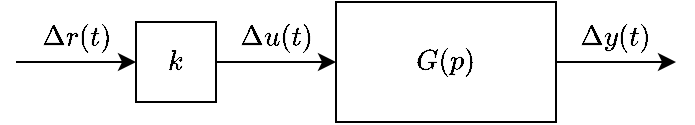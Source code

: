 <mxfile version="20.7.4" type="device"><diagram id="1PW-uXZ6wtYJVZX2MPQo" name="Page-1"><mxGraphModel dx="627" dy="496" grid="1" gridSize="10" guides="1" tooltips="1" connect="1" arrows="1" fold="1" page="1" pageScale="1" pageWidth="850" pageHeight="1100" math="1" shadow="0"><root><mxCell id="0"/><mxCell id="1" parent="0"/><mxCell id="mnBX0CzpeSE6LrrRDXV0-4" style="edgeStyle=orthogonalEdgeStyle;rounded=0;orthogonalLoop=1;jettySize=auto;html=1;entryX=0;entryY=0.5;entryDx=0;entryDy=0;" parent="1" source="mnBX0CzpeSE6LrrRDXV0-1" target="mnBX0CzpeSE6LrrRDXV0-2" edge="1"><mxGeometry relative="1" as="geometry"/></mxCell><mxCell id="mnBX0CzpeSE6LrrRDXV0-1" value="$$k$$" style="whiteSpace=wrap;html=1;aspect=fixed;" parent="1" vertex="1"><mxGeometry x="350" y="200" width="40" height="40" as="geometry"/></mxCell><mxCell id="mnBX0CzpeSE6LrrRDXV0-5" style="edgeStyle=orthogonalEdgeStyle;rounded=0;orthogonalLoop=1;jettySize=auto;html=1;" parent="1" source="mnBX0CzpeSE6LrrRDXV0-2" edge="1"><mxGeometry relative="1" as="geometry"><mxPoint x="620" y="220" as="targetPoint"/><Array as="points"><mxPoint x="560" y="220"/><mxPoint x="560" y="220"/></Array></mxGeometry></mxCell><mxCell id="mnBX0CzpeSE6LrrRDXV0-2" value="$$G(p)$$" style="rounded=0;whiteSpace=wrap;html=1;" parent="1" vertex="1"><mxGeometry x="450" y="190" width="110" height="60" as="geometry"/></mxCell><mxCell id="mnBX0CzpeSE6LrrRDXV0-7" value="" style="endArrow=classic;html=1;rounded=0;entryX=0;entryY=0.5;entryDx=0;entryDy=0;" parent="1" target="mnBX0CzpeSE6LrrRDXV0-1" edge="1"><mxGeometry width="50" height="50" relative="1" as="geometry"><mxPoint x="290" y="220" as="sourcePoint"/><mxPoint x="320" y="220" as="targetPoint"/></mxGeometry></mxCell><mxCell id="mnBX0CzpeSE6LrrRDXV0-9" value="$$\Delta u(t)$$" style="text;html=1;strokeColor=none;fillColor=none;align=center;verticalAlign=middle;whiteSpace=wrap;rounded=0;" parent="1" vertex="1"><mxGeometry x="390" y="200" width="60" height="15" as="geometry"/></mxCell><mxCell id="mnBX0CzpeSE6LrrRDXV0-10" value="$$\Delta r(t)$$" style="text;html=1;strokeColor=none;fillColor=none;align=center;verticalAlign=middle;whiteSpace=wrap;rounded=0;" parent="1" vertex="1"><mxGeometry x="290" y="200" width="60" height="15" as="geometry"/></mxCell><mxCell id="mnBX0CzpeSE6LrrRDXV0-11" value="$$\Delta y(t)$$" style="text;html=1;strokeColor=none;fillColor=none;align=center;verticalAlign=middle;whiteSpace=wrap;rounded=0;" parent="1" vertex="1"><mxGeometry x="560" y="200" width="60" height="15" as="geometry"/></mxCell></root></mxGraphModel></diagram></mxfile>
